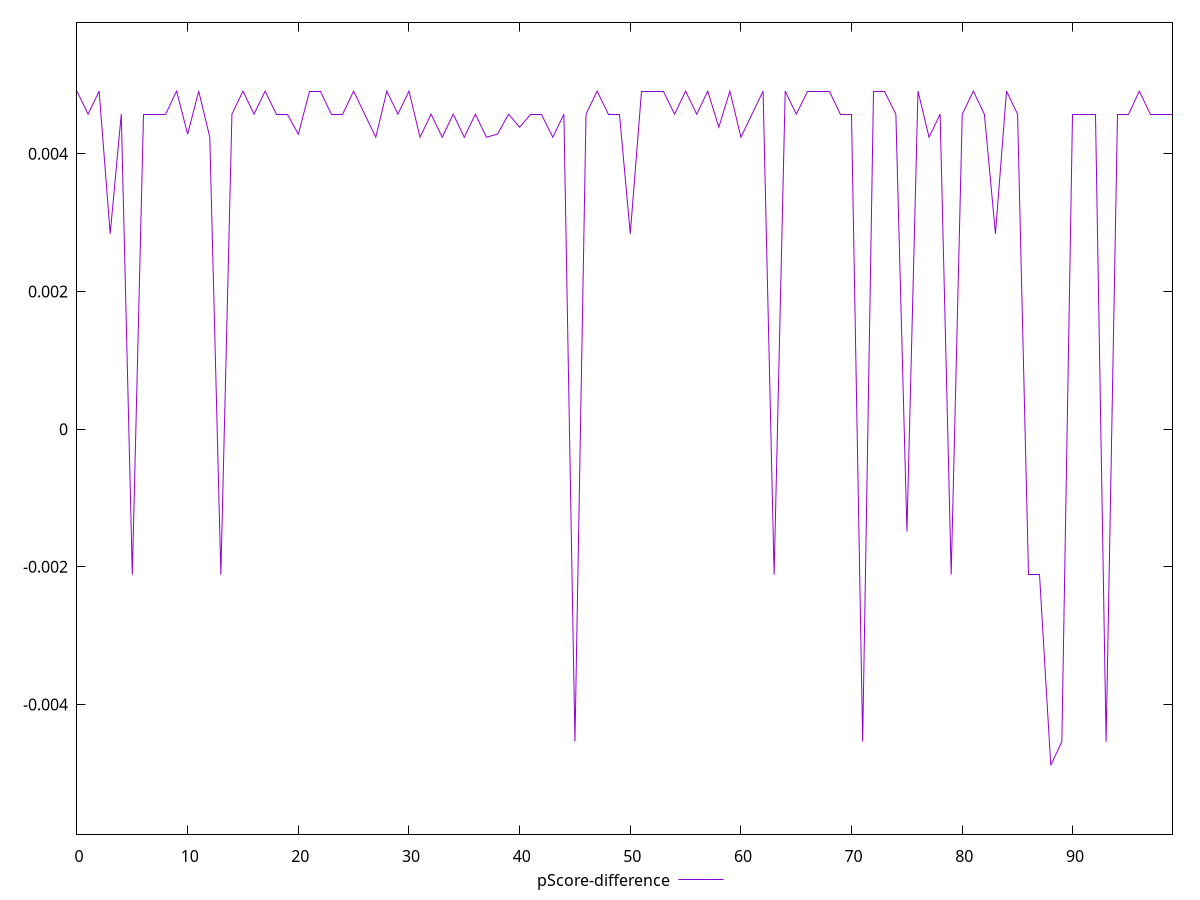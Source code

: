 reset

$pScoreDifference <<EOF
0 0.004911334870355184
1 0.004576314396556442
2 0.004911334870355184
3 0.0028392904919067596
4 0.004576314396556442
5 -0.002113245347079712
6 0.004576314396556442
7 0.004576314396556442
8 0.004576314396556442
9 0.004911334870355184
10 0.00428636618537781
11 0.004911334870355184
12 0.004241318068433697
13 -0.002113245347079712
14 0.004576314396556442
15 0.004911334870355184
16 0.004576314396556442
17 0.004911334870355184
18 0.004576314396556442
19 0.004576314396556442
20 0.00428636618537781
21 0.004911334870355184
22 0.004911334870355184
23 0.004576314396556442
24 0.004576314396556442
25 0.004911334870355184
26 0.004576314396556442
27 0.004241318068433697
28 0.004911334870355184
29 0.004576314396556442
30 0.004911334870355184
31 0.004241318068433697
32 0.004576314396556442
33 0.004241318068433697
34 0.004576314396556442
35 0.004241318068433697
36 0.004576314396556442
37 0.004241318068433697
38 0.00428636618537781
39 0.004576314396556442
40 0.004386755178309571
41 0.004576314396556442
42 0.004576314396556442
43 0.004241318068433697
44 0.004576314396556442
45 -0.004539673714349407
46 0.004576314396556442
47 0.004911334870355184
48 0.004576314396556442
49 0.004576314396556442
50 0.0028392904919067596
51 0.004911334870355184
52 0.004911334870355184
53 0.004911334870355184
54 0.004576314396556442
55 0.004911334870355184
56 0.004576314396556442
57 0.004911334870355184
58 0.004386755178309571
59 0.004911334870355184
60 0.004241318068433697
61 0.004576314396556442
62 0.004911334870355184
63 -0.002113245347079712
64 0.004911334870355184
65 0.004576314396556442
66 0.004911334870355184
67 0.004911334870355184
68 0.004911334870355184
69 0.004576314396556442
70 0.004576314396556442
71 -0.004539673714349407
72 0.004911334870355184
73 0.004911334870355184
74 0.004576314396556442
75 -0.0014884637409522672
76 0.004911334870355184
77 0.004241318068433697
78 0.004576314396556442
79 -0.002113245347079712
80 0.004576314396556442
81 0.004911334870355184
82 0.004576314396556442
83 0.0028392904919067596
84 0.004911334870355184
85 0.004576314396556442
86 -0.002113245347079712
87 -0.002113245347079712
88 -0.004883147088297651
89 -0.004539673714349407
90 0.004576314396556442
91 0.004576314396556442
92 0.004576314396556442
93 -0.004539673714349407
94 0.004576314396556442
95 0.004576314396556442
96 0.004911334870355184
97 0.004576314396556442
98 0.004576314396556442
99 0.004576314396556442
EOF

set key outside below
set xrange [0:99]
set yrange [-0.005883147088297651:0.005911334870355184]
set trange [-0.005883147088297651:0.005911334870355184]
set terminal svg size 640, 500 enhanced background rgb 'white'
set output "report_00013_2021-02-09T12-04-24.940Z/cumulative-layout-shift/samples/pages+cached+noadtech/pScore-difference/values.svg"

plot $pScoreDifference title "pScore-difference" with line

reset
